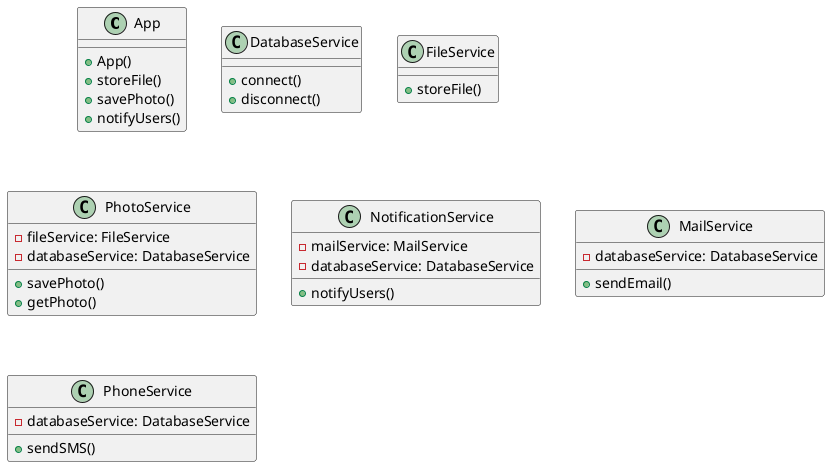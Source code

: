 @startuml dependency_examples

class App {
  +App()
  +storeFile()
  +savePhoto()
  +notifyUsers()
}

class DatabaseService {
  +connect()
  +disconnect()
}
class FileService {
  +storeFile()
}
class PhotoService {
  -fileService: FileService
  -databaseService: DatabaseService
  +savePhoto()
  +getPhoto()
}
class NotificationService {
  -mailService: MailService
  -databaseService: DatabaseService
  +notifyUsers()
}
class MailService {
  -databaseService: DatabaseService
  +sendEmail()
}
class PhoneService {
  -databaseService: DatabaseService
  +sendSMS()
}

@enduml

@startuml dependency_bad
title Bad: Tight coupling (concrete dependencies)

class App {
  +App()
  +storeFile()
  +savePhoto()
  +notifyUsers()
}

class DatabaseService {
  +connect()
  +disconnect()
}
class FileService {
  +storeFile()
}
class PhotoService {
  -fileService: FileService
  -databaseService: DatabaseService
  +savePhoto()
  +getPhoto()
}
class NotificationService {
  -mailService: MailService
  -databaseService: DatabaseService
  +notifyUsers()
}
class MailService {
  -databaseService: DatabaseService
  +sendEmail()
}
class PhoneService {
  -databaseService: DatabaseService
  +sendSMS()
}

' Concrete composition: classes own/construct concrete services -> tight coupling
PhotoService *-- FileService
PhotoService *-- DatabaseService
NotificationService *-- MailService
NotificationService *-- DatabaseService
MailService *-- DatabaseService
PhoneService *-- DatabaseService
App *-- PhotoService
App *-- NotificationService

note right of PhotoService
  PhotoService directly constructs or
  owns concrete FileService / DatabaseService
  (hard to swap, test, or mock)
end note

@enduml

@startuml dependency_good
title Good: Dependency Injection with interfaces and a container

' Interfaces / abstractions
interface IDatabaseService {
  +connect()
  +disconnect()
}
interface IFileService {
  +storeFile()
}
interface IMailService {
  +sendEmail()
}
interface IPhoneService {
  +sendSMS()
}

' Concrete implementations
class DatabaseServiceImpl {
  +connect()
  +disconnect()
}
class FileServiceImpl {
  +storeFile()
}
class MailServiceImpl {
  +sendEmail()
}
class PhoneServiceImpl {
  +sendSMS()
}

' Consumers depend on interfaces (constructor injection)
class PhotoService {
  -fileService: IFileService
  -databaseService: IDatabaseService
  +PhotoService(fileSvc: IFileService, db: IDatabaseService)
  +savePhoto()
}
class NotificationService {
  -mailService: IMailService
  -databaseService: IDatabaseService
  +NotificationService(mailSvc: IMailService, db: IDatabaseService)
  +notifyUsers()
}

' App wiring / DI container
class Container {
  +resolvePhotoService(): PhotoService
  +resolveNotificationService(): NotificationService
}

' Relationships: implementation -> interface (implements)
DatabaseServiceImpl --|> IDatabaseService
FileServiceImpl --|> IFileService
MailServiceImpl --|> IMailService
PhoneServiceImpl --|> IPhoneService

' Consumers depend on abstractions (note constructor injection)
PhotoService ..> IFileService : depends on
PhotoService ..> IDatabaseService : depends on
NotificationService ..> IMailService : depends on
NotificationService ..> IDatabaseService : depends on

' Container wires implementations to interfaces
Container ..> DatabaseServiceImpl : creates
Container ..> FileServiceImpl : creates
Container ..> MailServiceImpl : creates
Container ..> PhoneServiceImpl : creates
Container ..> PhotoService : wires (injected)
Container ..> NotificationService : wires (injected)

note right of Container
  The DI container or App main constructs concrete
  impls and injects them into services (constructor).
  Swap/mocking and testing become easy.
end note

@enduml